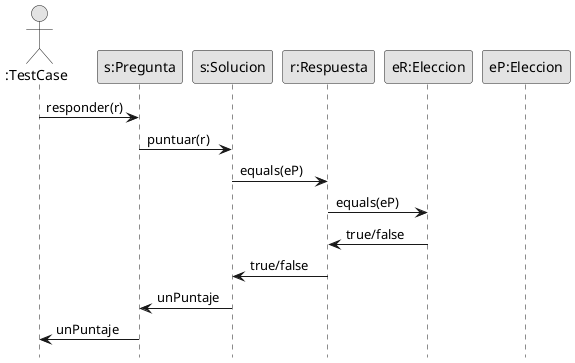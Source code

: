 @startuml Opcion1
skinparam monochrome true
hide footbox
skinparam classAttributeIconSize 0

actor ":TestCase" as tc
participant "s:Pregunta" as p
participant "s:Solucion" as s
participant "r:Respuesta" as r
participant "eR:Eleccion" as eR
participant "eP:Eleccion" as eP

tc -> p: responder(r)
p -> s: puntuar(r)
s -> r: equals(eP)
r -> eR: equals(eP)

r <- eR: true/false
s <- r: true/false
p <- s: unPuntaje
tc <- p: unPuntaje


@enduml